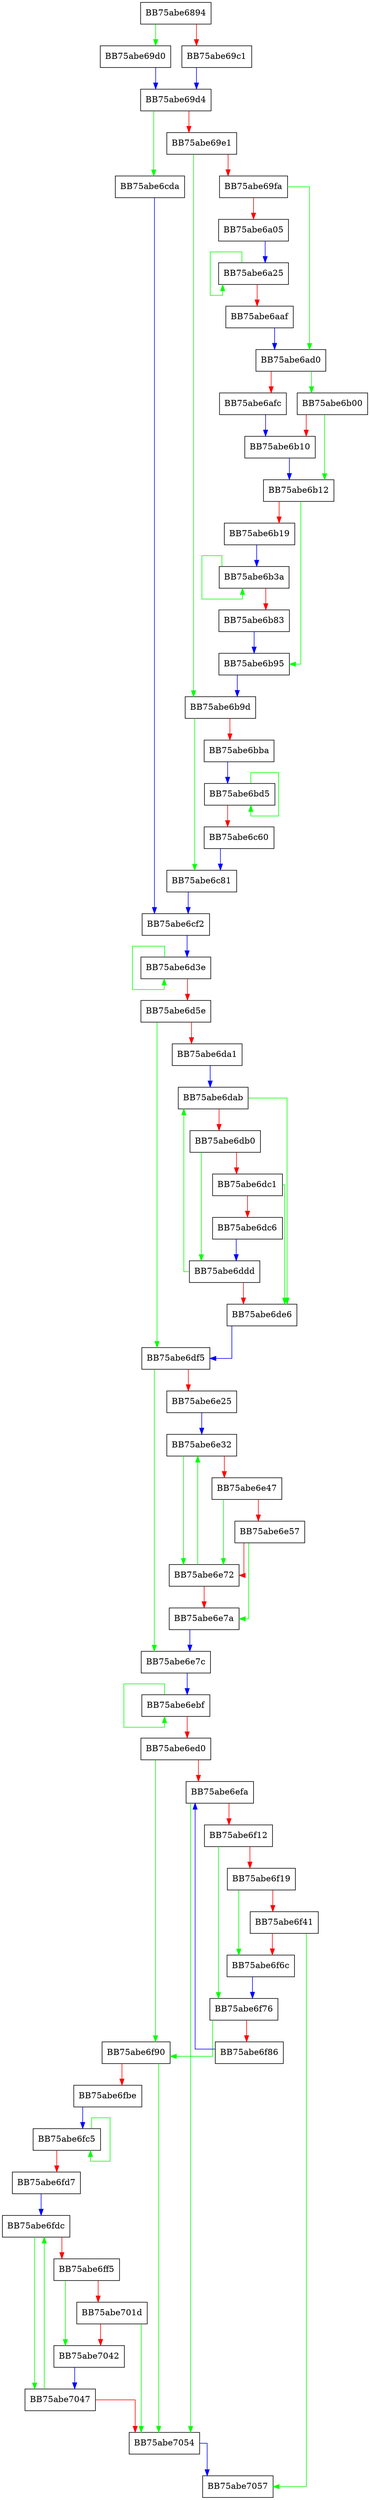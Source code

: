 digraph ZSTD_RowFindBestMatch_dedicatedDictSearch_4_6 {
  node [shape="box"];
  graph [splines=ortho];
  BB75abe6894 -> BB75abe69d0 [color="green"];
  BB75abe6894 -> BB75abe69c1 [color="red"];
  BB75abe69c1 -> BB75abe69d4 [color="blue"];
  BB75abe69d0 -> BB75abe69d4 [color="blue"];
  BB75abe69d4 -> BB75abe6cda [color="green"];
  BB75abe69d4 -> BB75abe69e1 [color="red"];
  BB75abe69e1 -> BB75abe6b9d [color="green"];
  BB75abe69e1 -> BB75abe69fa [color="red"];
  BB75abe69fa -> BB75abe6ad0 [color="green"];
  BB75abe69fa -> BB75abe6a05 [color="red"];
  BB75abe6a05 -> BB75abe6a25 [color="blue"];
  BB75abe6a25 -> BB75abe6a25 [color="green"];
  BB75abe6a25 -> BB75abe6aaf [color="red"];
  BB75abe6aaf -> BB75abe6ad0 [color="blue"];
  BB75abe6ad0 -> BB75abe6b00 [color="green"];
  BB75abe6ad0 -> BB75abe6afc [color="red"];
  BB75abe6afc -> BB75abe6b10 [color="blue"];
  BB75abe6b00 -> BB75abe6b12 [color="green"];
  BB75abe6b00 -> BB75abe6b10 [color="red"];
  BB75abe6b10 -> BB75abe6b12 [color="blue"];
  BB75abe6b12 -> BB75abe6b95 [color="green"];
  BB75abe6b12 -> BB75abe6b19 [color="red"];
  BB75abe6b19 -> BB75abe6b3a [color="blue"];
  BB75abe6b3a -> BB75abe6b3a [color="green"];
  BB75abe6b3a -> BB75abe6b83 [color="red"];
  BB75abe6b83 -> BB75abe6b95 [color="blue"];
  BB75abe6b95 -> BB75abe6b9d [color="blue"];
  BB75abe6b9d -> BB75abe6c81 [color="green"];
  BB75abe6b9d -> BB75abe6bba [color="red"];
  BB75abe6bba -> BB75abe6bd5 [color="blue"];
  BB75abe6bd5 -> BB75abe6bd5 [color="green"];
  BB75abe6bd5 -> BB75abe6c60 [color="red"];
  BB75abe6c60 -> BB75abe6c81 [color="blue"];
  BB75abe6c81 -> BB75abe6cf2 [color="blue"];
  BB75abe6cda -> BB75abe6cf2 [color="blue"];
  BB75abe6cf2 -> BB75abe6d3e [color="blue"];
  BB75abe6d3e -> BB75abe6d3e [color="green"];
  BB75abe6d3e -> BB75abe6d5e [color="red"];
  BB75abe6d5e -> BB75abe6df5 [color="green"];
  BB75abe6d5e -> BB75abe6da1 [color="red"];
  BB75abe6da1 -> BB75abe6dab [color="blue"];
  BB75abe6dab -> BB75abe6de6 [color="green"];
  BB75abe6dab -> BB75abe6db0 [color="red"];
  BB75abe6db0 -> BB75abe6ddd [color="green"];
  BB75abe6db0 -> BB75abe6dc1 [color="red"];
  BB75abe6dc1 -> BB75abe6de6 [color="green"];
  BB75abe6dc1 -> BB75abe6dc6 [color="red"];
  BB75abe6dc6 -> BB75abe6ddd [color="blue"];
  BB75abe6ddd -> BB75abe6dab [color="green"];
  BB75abe6ddd -> BB75abe6de6 [color="red"];
  BB75abe6de6 -> BB75abe6df5 [color="blue"];
  BB75abe6df5 -> BB75abe6e7c [color="green"];
  BB75abe6df5 -> BB75abe6e25 [color="red"];
  BB75abe6e25 -> BB75abe6e32 [color="blue"];
  BB75abe6e32 -> BB75abe6e72 [color="green"];
  BB75abe6e32 -> BB75abe6e47 [color="red"];
  BB75abe6e47 -> BB75abe6e72 [color="green"];
  BB75abe6e47 -> BB75abe6e57 [color="red"];
  BB75abe6e57 -> BB75abe6e7a [color="green"];
  BB75abe6e57 -> BB75abe6e72 [color="red"];
  BB75abe6e72 -> BB75abe6e32 [color="green"];
  BB75abe6e72 -> BB75abe6e7a [color="red"];
  BB75abe6e7a -> BB75abe6e7c [color="blue"];
  BB75abe6e7c -> BB75abe6ebf [color="blue"];
  BB75abe6ebf -> BB75abe6ebf [color="green"];
  BB75abe6ebf -> BB75abe6ed0 [color="red"];
  BB75abe6ed0 -> BB75abe6f90 [color="green"];
  BB75abe6ed0 -> BB75abe6efa [color="red"];
  BB75abe6efa -> BB75abe7054 [color="green"];
  BB75abe6efa -> BB75abe6f12 [color="red"];
  BB75abe6f12 -> BB75abe6f76 [color="green"];
  BB75abe6f12 -> BB75abe6f19 [color="red"];
  BB75abe6f19 -> BB75abe6f6c [color="green"];
  BB75abe6f19 -> BB75abe6f41 [color="red"];
  BB75abe6f41 -> BB75abe7057 [color="green"];
  BB75abe6f41 -> BB75abe6f6c [color="red"];
  BB75abe6f6c -> BB75abe6f76 [color="blue"];
  BB75abe6f76 -> BB75abe6f90 [color="green"];
  BB75abe6f76 -> BB75abe6f86 [color="red"];
  BB75abe6f86 -> BB75abe6efa [color="blue"];
  BB75abe6f90 -> BB75abe7054 [color="green"];
  BB75abe6f90 -> BB75abe6fbe [color="red"];
  BB75abe6fbe -> BB75abe6fc5 [color="blue"];
  BB75abe6fc5 -> BB75abe6fc5 [color="green"];
  BB75abe6fc5 -> BB75abe6fd7 [color="red"];
  BB75abe6fd7 -> BB75abe6fdc [color="blue"];
  BB75abe6fdc -> BB75abe7047 [color="green"];
  BB75abe6fdc -> BB75abe6ff5 [color="red"];
  BB75abe6ff5 -> BB75abe7042 [color="green"];
  BB75abe6ff5 -> BB75abe701d [color="red"];
  BB75abe701d -> BB75abe7054 [color="green"];
  BB75abe701d -> BB75abe7042 [color="red"];
  BB75abe7042 -> BB75abe7047 [color="blue"];
  BB75abe7047 -> BB75abe6fdc [color="green"];
  BB75abe7047 -> BB75abe7054 [color="red"];
  BB75abe7054 -> BB75abe7057 [color="blue"];
}